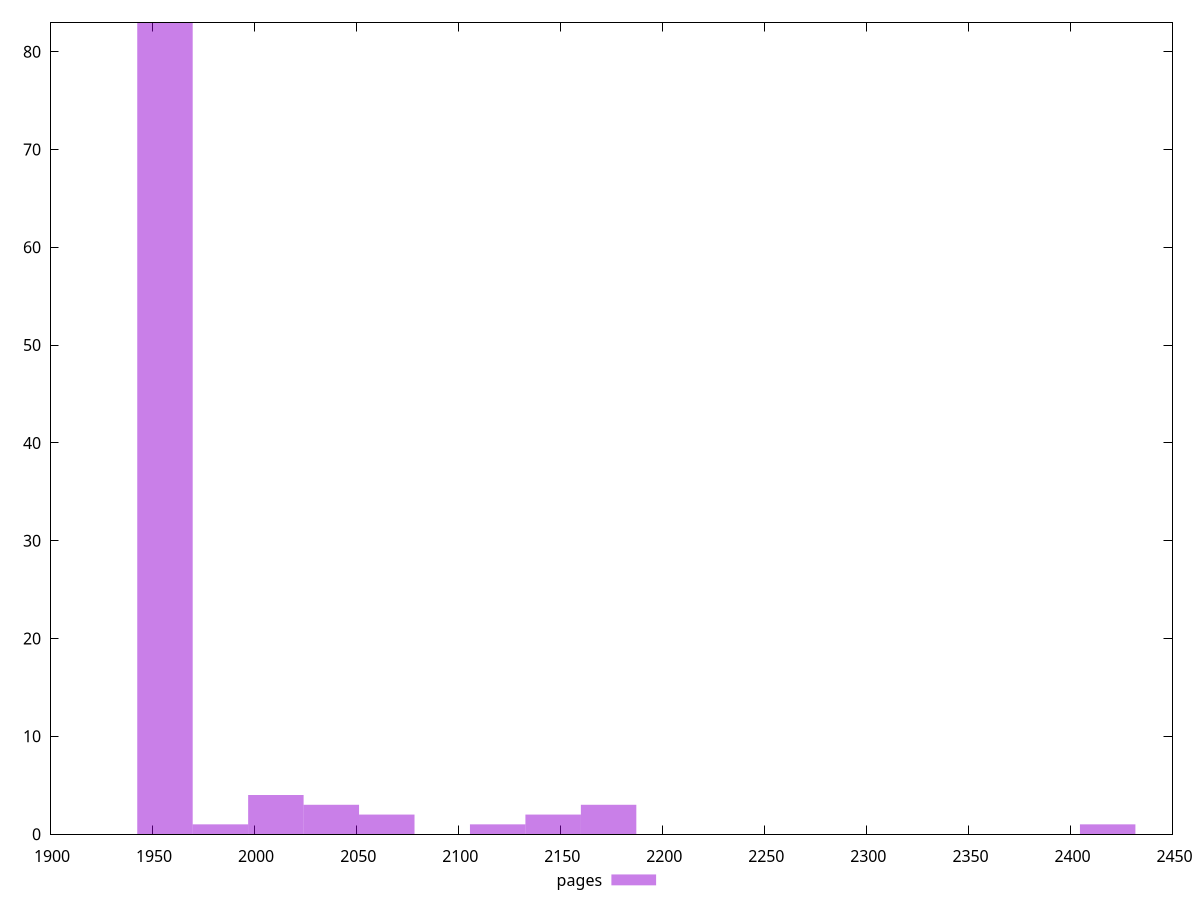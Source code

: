 $_pages <<EOF
2418.239433320478 1
1956.3285303266787 83
1983.4997599145493 1
2146.5271374417725 2
2010.6709895024198 4
2173.698367029643 3
2037.8422190902904 3
2119.355907853902 1
2065.013448678161 2
EOF
set key outside below
set terminal pngcairo
set output "report_00004_2020-11-02T20-21-41.718Z/first-contentful-paint/pages//raw_hist.png"
set yrange [0:83]
set boxwidth 27.17122958787054
set style fill transparent solid 0.5 noborder
plot $_pages title "pages" with boxes ,
